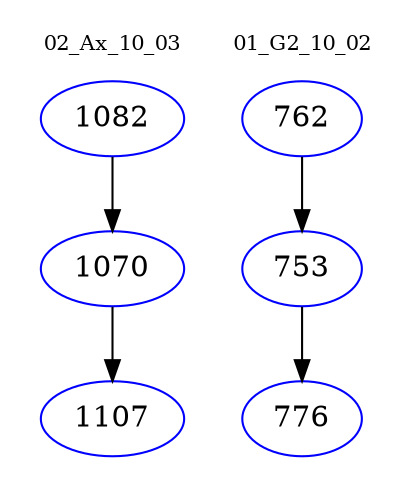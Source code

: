 digraph{
subgraph cluster_0 {
color = white
label = "02_Ax_10_03";
fontsize=10;
T0_1082 [label="1082", color="blue"]
T0_1082 -> T0_1070 [color="black"]
T0_1070 [label="1070", color="blue"]
T0_1070 -> T0_1107 [color="black"]
T0_1107 [label="1107", color="blue"]
}
subgraph cluster_1 {
color = white
label = "01_G2_10_02";
fontsize=10;
T1_762 [label="762", color="blue"]
T1_762 -> T1_753 [color="black"]
T1_753 [label="753", color="blue"]
T1_753 -> T1_776 [color="black"]
T1_776 [label="776", color="blue"]
}
}
